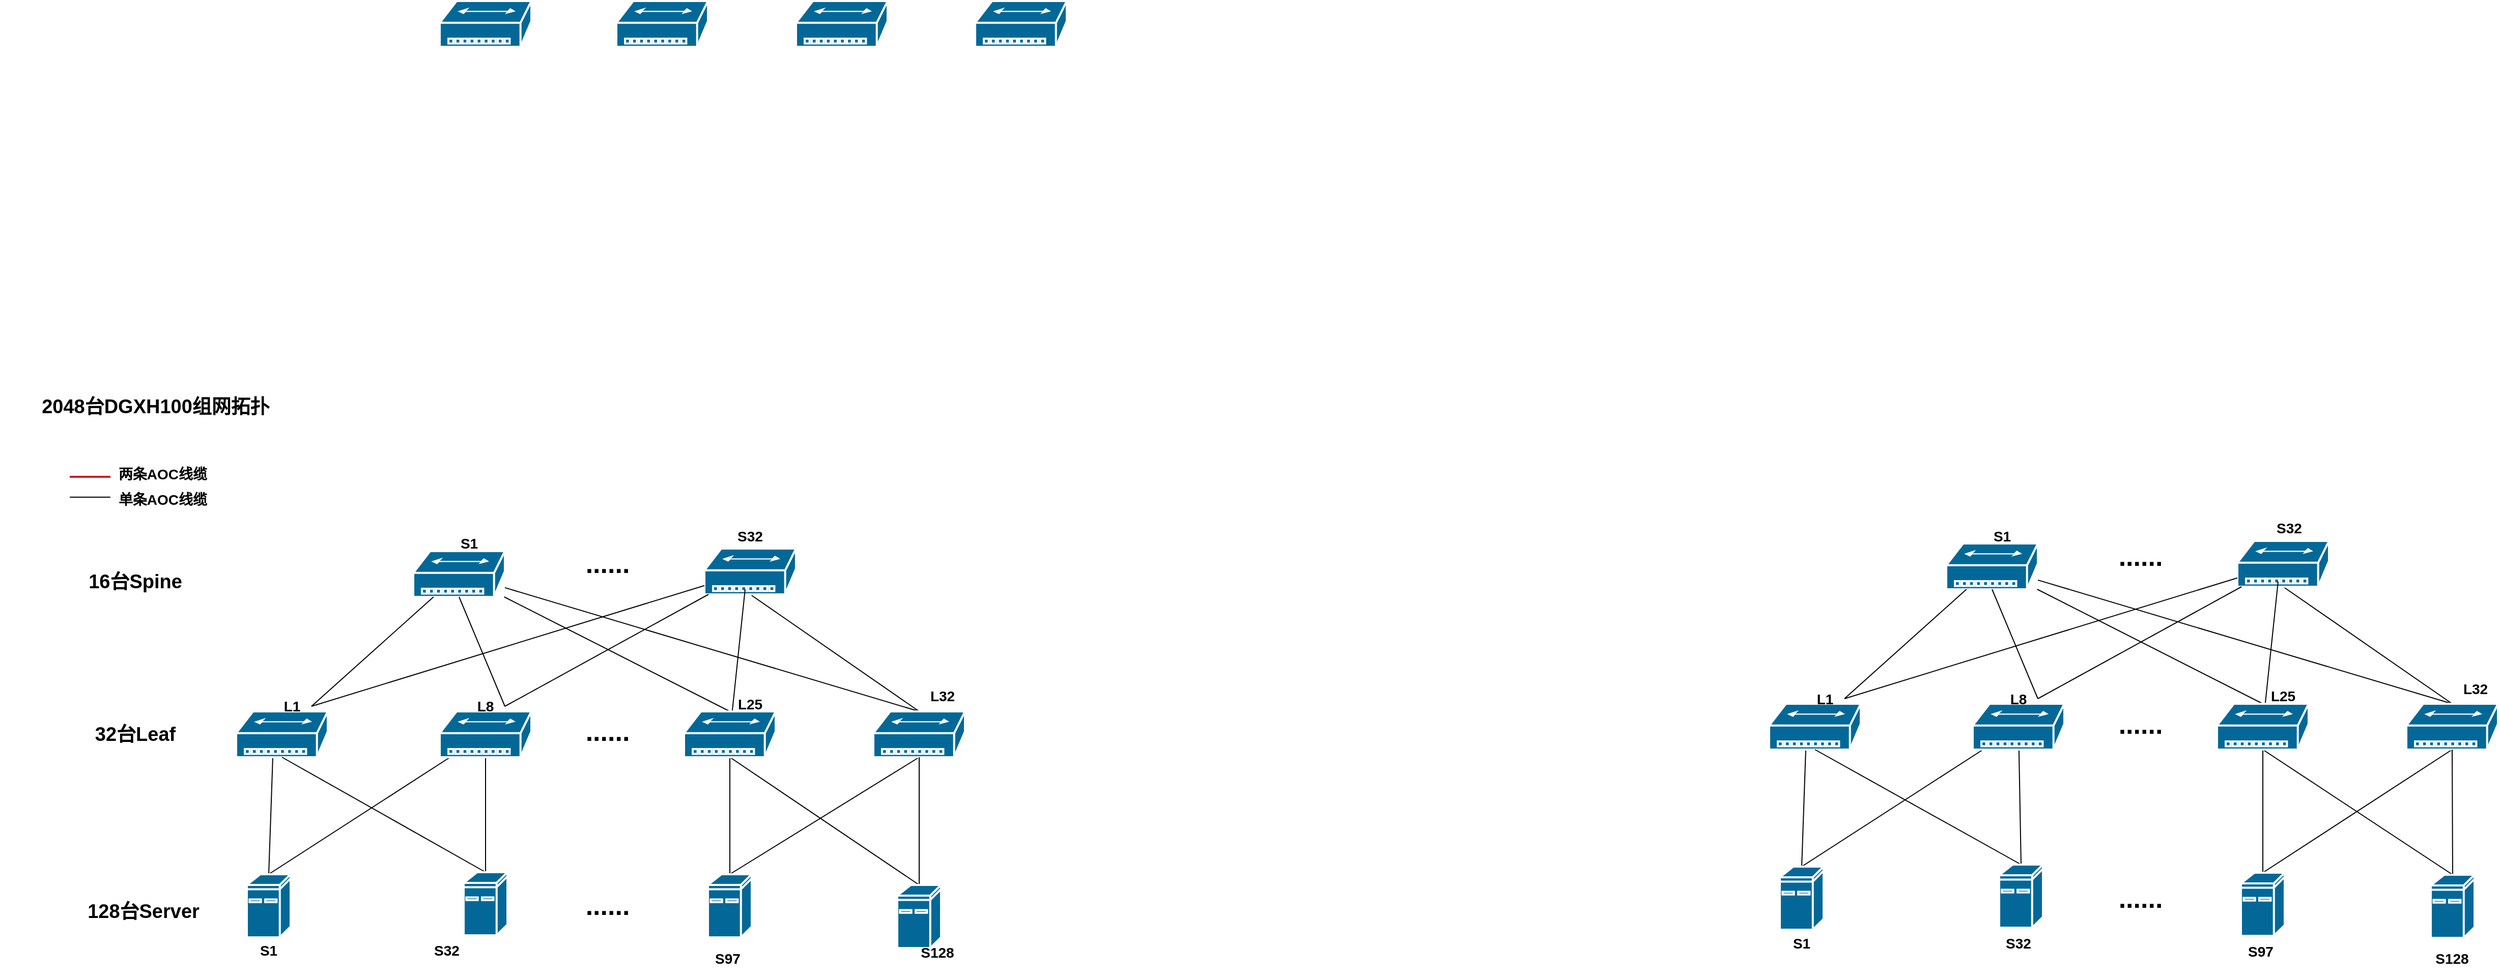 <mxfile version="22.1.5" type="github">
  <diagram name="第 1 页" id="kxl3q1LVBGbVR0zKe9RK">
    <mxGraphModel dx="2562" dy="1076" grid="1" gridSize="10" guides="1" tooltips="1" connect="1" arrows="1" fold="1" page="1" pageScale="1" pageWidth="827" pageHeight="1169" math="0" shadow="0">
      <root>
        <mxCell id="0" />
        <mxCell id="1" parent="0" />
        <mxCell id="BePlzRa0paltiyUEyLwo-1" style="rounded=0;orthogonalLoop=1;jettySize=auto;html=1;exitX=0.5;exitY=0;exitDx=0;exitDy=0;exitPerimeter=0;entryX=1;entryY=1;entryDx=0;entryDy=0;endArrow=none;endFill=0;" parent="1" source="BePlzRa0paltiyUEyLwo-3" edge="1">
          <mxGeometry relative="1" as="geometry">
            <mxPoint x="-460" y="943" as="targetPoint" />
          </mxGeometry>
        </mxCell>
        <mxCell id="BePlzRa0paltiyUEyLwo-2" style="rounded=0;orthogonalLoop=1;jettySize=auto;html=1;exitX=0.5;exitY=0;exitDx=0;exitDy=0;exitPerimeter=0;endArrow=none;endFill=0;" parent="1" source="BePlzRa0paltiyUEyLwo-3" target="BePlzRa0paltiyUEyLwo-20" edge="1">
          <mxGeometry relative="1" as="geometry" />
        </mxCell>
        <mxCell id="BePlzRa0paltiyUEyLwo-3" value="" style="shape=mxgraph.cisco.computers_and_peripherals.ibm_mini_as400;sketch=0;html=1;pointerEvents=1;dashed=0;fillColor=#036897;strokeColor=#ffffff;strokeWidth=2;verticalLabelPosition=bottom;verticalAlign=top;align=center;outlineConnect=0;" parent="1" vertex="1">
          <mxGeometry x="-485.5" y="1058" width="43" height="62" as="geometry" />
        </mxCell>
        <mxCell id="BePlzRa0paltiyUEyLwo-4" value="" style="shape=mxgraph.cisco.hubs_and_gateways.small_hub;sketch=0;html=1;pointerEvents=1;dashed=0;fillColor=#036897;strokeColor=#ffffff;strokeWidth=2;verticalLabelPosition=bottom;verticalAlign=top;align=center;outlineConnect=0;" parent="1" vertex="1">
          <mxGeometry x="-496" y="898" width="90" height="45" as="geometry" />
        </mxCell>
        <mxCell id="BePlzRa0paltiyUEyLwo-5" style="rounded=0;orthogonalLoop=1;jettySize=auto;html=1;exitX=0.5;exitY=0;exitDx=0;exitDy=0;exitPerimeter=0;entryX=0.5;entryY=1;entryDx=0;entryDy=0;entryPerimeter=0;endArrow=none;endFill=0;" parent="1" source="BePlzRa0paltiyUEyLwo-7" target="BePlzRa0paltiyUEyLwo-4" edge="1">
          <mxGeometry relative="1" as="geometry" />
        </mxCell>
        <mxCell id="BePlzRa0paltiyUEyLwo-6" style="rounded=0;orthogonalLoop=1;jettySize=auto;html=1;exitX=0.5;exitY=0;exitDx=0;exitDy=0;exitPerimeter=0;endArrow=none;endFill=0;" parent="1" source="BePlzRa0paltiyUEyLwo-7" target="BePlzRa0paltiyUEyLwo-20" edge="1">
          <mxGeometry relative="1" as="geometry" />
        </mxCell>
        <mxCell id="BePlzRa0paltiyUEyLwo-7" value="" style="shape=mxgraph.cisco.computers_and_peripherals.ibm_mini_as400;sketch=0;html=1;pointerEvents=1;dashed=0;fillColor=#036897;strokeColor=#ffffff;strokeWidth=2;verticalLabelPosition=bottom;verticalAlign=top;align=center;outlineConnect=0;" parent="1" vertex="1">
          <mxGeometry x="-272.5" y="1056" width="43" height="62" as="geometry" />
        </mxCell>
        <mxCell id="BePlzRa0paltiyUEyLwo-8" style="edgeStyle=orthogonalEdgeStyle;rounded=0;orthogonalLoop=1;jettySize=auto;html=1;exitX=0.5;exitY=0;exitDx=0;exitDy=0;exitPerimeter=0;entryX=0.5;entryY=1;entryDx=0;entryDy=0;entryPerimeter=0;endArrow=none;endFill=0;" parent="1" source="BePlzRa0paltiyUEyLwo-10" target="BePlzRa0paltiyUEyLwo-38" edge="1">
          <mxGeometry relative="1" as="geometry" />
        </mxCell>
        <mxCell id="BePlzRa0paltiyUEyLwo-9" style="rounded=0;orthogonalLoop=1;jettySize=auto;html=1;exitX=0.5;exitY=0;exitDx=0;exitDy=0;exitPerimeter=0;entryX=0.5;entryY=1;entryDx=0;entryDy=0;entryPerimeter=0;endArrow=none;endFill=0;" parent="1" source="BePlzRa0paltiyUEyLwo-10" target="BePlzRa0paltiyUEyLwo-14" edge="1">
          <mxGeometry relative="1" as="geometry" />
        </mxCell>
        <mxCell id="BePlzRa0paltiyUEyLwo-10" value="" style="shape=mxgraph.cisco.computers_and_peripherals.ibm_mini_as400;sketch=0;html=1;pointerEvents=1;dashed=0;fillColor=#036897;strokeColor=#ffffff;strokeWidth=2;verticalLabelPosition=bottom;verticalAlign=top;align=center;outlineConnect=0;" parent="1" vertex="1">
          <mxGeometry x="-32.5" y="1058" width="43" height="62" as="geometry" />
        </mxCell>
        <mxCell id="BePlzRa0paltiyUEyLwo-11" value="" style="shape=mxgraph.cisco.hubs_and_gateways.small_hub;sketch=0;html=1;pointerEvents=1;dashed=0;fillColor=#036897;strokeColor=#ffffff;strokeWidth=2;verticalLabelPosition=bottom;verticalAlign=top;align=center;outlineConnect=0;" parent="1" vertex="1">
          <mxGeometry x="-322" y="740.5" width="90" height="45" as="geometry" />
        </mxCell>
        <mxCell id="BePlzRa0paltiyUEyLwo-12" style="rounded=0;orthogonalLoop=1;jettySize=auto;html=1;exitX=0.5;exitY=0;exitDx=0;exitDy=0;exitPerimeter=0;entryX=0.5;entryY=1;entryDx=0;entryDy=0;entryPerimeter=0;endArrow=none;endFill=0;strokeWidth=1;strokeColor=default;" parent="1" source="BePlzRa0paltiyUEyLwo-14" target="BePlzRa0paltiyUEyLwo-15" edge="1">
          <mxGeometry relative="1" as="geometry" />
        </mxCell>
        <mxCell id="BePlzRa0paltiyUEyLwo-13" style="rounded=0;orthogonalLoop=1;jettySize=auto;html=1;exitX=0.5;exitY=0;exitDx=0;exitDy=0;exitPerimeter=0;endArrow=none;strokeColor=default;endFill=0;strokeWidth=1;" parent="1" source="BePlzRa0paltiyUEyLwo-14" target="BePlzRa0paltiyUEyLwo-11" edge="1">
          <mxGeometry relative="1" as="geometry" />
        </mxCell>
        <mxCell id="BePlzRa0paltiyUEyLwo-14" value="" style="shape=mxgraph.cisco.hubs_and_gateways.small_hub;sketch=0;html=1;pointerEvents=1;dashed=0;fillColor=#036897;strokeColor=#ffffff;strokeWidth=2;verticalLabelPosition=bottom;verticalAlign=top;align=center;outlineConnect=0;" parent="1" vertex="1">
          <mxGeometry x="130" y="898" width="90" height="45" as="geometry" />
        </mxCell>
        <mxCell id="BePlzRa0paltiyUEyLwo-15" value="" style="shape=mxgraph.cisco.hubs_and_gateways.small_hub;sketch=0;html=1;pointerEvents=1;dashed=0;fillColor=#036897;strokeColor=#ffffff;strokeWidth=2;verticalLabelPosition=bottom;verticalAlign=top;align=center;outlineConnect=0;" parent="1" vertex="1">
          <mxGeometry x="-36" y="738" width="90" height="45" as="geometry" />
        </mxCell>
        <mxCell id="BePlzRa0paltiyUEyLwo-16" style="rounded=0;orthogonalLoop=1;jettySize=auto;html=1;exitX=0.5;exitY=0;exitDx=0;exitDy=0;exitPerimeter=0;entryX=0.5;entryY=1;entryDx=0;entryDy=0;entryPerimeter=0;endArrow=none;endFill=0;" parent="1" source="BePlzRa0paltiyUEyLwo-18" target="BePlzRa0paltiyUEyLwo-14" edge="1">
          <mxGeometry relative="1" as="geometry" />
        </mxCell>
        <mxCell id="BePlzRa0paltiyUEyLwo-17" style="rounded=0;orthogonalLoop=1;jettySize=auto;html=1;exitX=0.5;exitY=0;exitDx=0;exitDy=0;exitPerimeter=0;entryX=0.5;entryY=1;entryDx=0;entryDy=0;entryPerimeter=0;endArrow=none;endFill=0;" parent="1" source="BePlzRa0paltiyUEyLwo-18" target="BePlzRa0paltiyUEyLwo-38" edge="1">
          <mxGeometry relative="1" as="geometry" />
        </mxCell>
        <mxCell id="BePlzRa0paltiyUEyLwo-18" value="" style="shape=mxgraph.cisco.computers_and_peripherals.ibm_mini_as400;sketch=0;html=1;pointerEvents=1;dashed=0;fillColor=#036897;strokeColor=#ffffff;strokeWidth=2;verticalLabelPosition=bottom;verticalAlign=top;align=center;outlineConnect=0;" parent="1" vertex="1">
          <mxGeometry x="153.5" y="1068.5" width="43" height="62" as="geometry" />
        </mxCell>
        <mxCell id="BePlzRa0paltiyUEyLwo-19" value="&lt;b style=&quot;&quot;&gt;&lt;span style=&quot;font-size: 26px;&quot;&gt;......&lt;/span&gt;&lt;br&gt;&lt;/b&gt;" style="text;strokeColor=none;align=center;fillColor=none;html=1;verticalAlign=middle;whiteSpace=wrap;rounded=0;" parent="1" vertex="1">
          <mxGeometry x="-166" y="1076.5" width="70" height="25" as="geometry" />
        </mxCell>
        <mxCell id="BePlzRa0paltiyUEyLwo-20" value="" style="shape=mxgraph.cisco.hubs_and_gateways.small_hub;sketch=0;html=1;pointerEvents=1;dashed=0;fillColor=#036897;strokeColor=#ffffff;strokeWidth=2;verticalLabelPosition=bottom;verticalAlign=top;align=center;outlineConnect=0;" parent="1" vertex="1">
          <mxGeometry x="-296" y="898" width="90" height="45" as="geometry" />
        </mxCell>
        <mxCell id="BePlzRa0paltiyUEyLwo-21" style="rounded=0;orthogonalLoop=1;jettySize=auto;html=1;exitX=1;exitY=0.5;exitDx=0;exitDy=0;endArrow=none;strokeColor=default;endFill=0;strokeWidth=1;" parent="1" source="BePlzRa0paltiyUEyLwo-23" target="BePlzRa0paltiyUEyLwo-11" edge="1">
          <mxGeometry relative="1" as="geometry" />
        </mxCell>
        <mxCell id="BePlzRa0paltiyUEyLwo-22" style="rounded=0;orthogonalLoop=1;jettySize=auto;html=1;exitX=1;exitY=0.5;exitDx=0;exitDy=0;endArrow=none;strokeColor=default;endFill=0;strokeWidth=1;" parent="1" source="BePlzRa0paltiyUEyLwo-23" target="BePlzRa0paltiyUEyLwo-15" edge="1">
          <mxGeometry relative="1" as="geometry" />
        </mxCell>
        <mxCell id="BePlzRa0paltiyUEyLwo-23" value="&lt;b style=&quot;&quot;&gt;&lt;font style=&quot;font-size: 14px;&quot;&gt;L1&lt;/font&gt;&lt;/b&gt;" style="text;strokeColor=none;align=center;fillColor=none;html=1;verticalAlign=middle;whiteSpace=wrap;rounded=0;" parent="1" vertex="1">
          <mxGeometry x="-460" y="878" width="38" height="30" as="geometry" />
        </mxCell>
        <mxCell id="BePlzRa0paltiyUEyLwo-24" style="rounded=0;orthogonalLoop=1;jettySize=auto;html=1;exitX=1;exitY=0.5;exitDx=0;exitDy=0;entryX=0.5;entryY=1;entryDx=0;entryDy=0;entryPerimeter=0;endArrow=none;strokeColor=default;endFill=0;strokeWidth=1;" parent="1" source="BePlzRa0paltiyUEyLwo-26" target="BePlzRa0paltiyUEyLwo-11" edge="1">
          <mxGeometry relative="1" as="geometry" />
        </mxCell>
        <mxCell id="BePlzRa0paltiyUEyLwo-25" style="rounded=0;orthogonalLoop=1;jettySize=auto;html=1;exitX=1;exitY=0.5;exitDx=0;exitDy=0;endArrow=none;strokeColor=default;endFill=0;strokeWidth=1;" parent="1" source="BePlzRa0paltiyUEyLwo-26" target="BePlzRa0paltiyUEyLwo-15" edge="1">
          <mxGeometry relative="1" as="geometry" />
        </mxCell>
        <mxCell id="BePlzRa0paltiyUEyLwo-26" value="&lt;b style=&quot;&quot;&gt;&lt;font style=&quot;font-size: 14px;&quot;&gt;L8&lt;/font&gt;&lt;/b&gt;" style="text;strokeColor=none;align=center;fillColor=none;html=1;verticalAlign=middle;whiteSpace=wrap;rounded=0;" parent="1" vertex="1">
          <mxGeometry x="-270" y="878" width="38" height="30" as="geometry" />
        </mxCell>
        <mxCell id="BePlzRa0paltiyUEyLwo-27" value="&lt;span style=&quot;font-size: 14px;&quot;&gt;&lt;b&gt;S1&lt;/b&gt;&lt;/span&gt;" style="text;strokeColor=none;align=center;fillColor=none;html=1;verticalAlign=middle;whiteSpace=wrap;rounded=0;" parent="1" vertex="1">
          <mxGeometry x="-286" y="718" width="38" height="30" as="geometry" />
        </mxCell>
        <mxCell id="BePlzRa0paltiyUEyLwo-28" value="&lt;span style=&quot;font-size: 14px;&quot;&gt;&lt;b&gt;S32&lt;/b&gt;&lt;/span&gt;" style="text;strokeColor=none;align=center;fillColor=none;html=1;verticalAlign=middle;whiteSpace=wrap;rounded=0;" parent="1" vertex="1">
          <mxGeometry x="-10" y="710.5" width="38" height="30" as="geometry" />
        </mxCell>
        <mxCell id="BePlzRa0paltiyUEyLwo-29" value="&lt;b style=&quot;&quot;&gt;&lt;font style=&quot;font-size: 14px;&quot;&gt;S1&lt;/font&gt;&lt;/b&gt;" style="text;strokeColor=none;align=center;fillColor=none;html=1;verticalAlign=middle;whiteSpace=wrap;rounded=0;" parent="1" vertex="1">
          <mxGeometry x="-483" y="1118" width="38" height="30" as="geometry" />
        </mxCell>
        <mxCell id="BePlzRa0paltiyUEyLwo-30" value="&lt;b style=&quot;&quot;&gt;&lt;font style=&quot;font-size: 14px;&quot;&gt;S32&lt;/font&gt;&lt;/b&gt;" style="text;strokeColor=none;align=center;fillColor=none;html=1;verticalAlign=middle;whiteSpace=wrap;rounded=0;" parent="1" vertex="1">
          <mxGeometry x="-308" y="1118" width="38" height="30" as="geometry" />
        </mxCell>
        <mxCell id="BePlzRa0paltiyUEyLwo-31" value="&lt;b style=&quot;&quot;&gt;&lt;font style=&quot;font-size: 19px;&quot;&gt;128台Server&lt;/font&gt;&lt;/b&gt;" style="text;strokeColor=none;align=center;fillColor=none;html=1;verticalAlign=middle;whiteSpace=wrap;rounded=0;" parent="1" vertex="1">
          <mxGeometry x="-650" y="1066" width="126" height="58" as="geometry" />
        </mxCell>
        <mxCell id="BePlzRa0paltiyUEyLwo-32" value="&lt;b style=&quot;&quot;&gt;&lt;font style=&quot;font-size: 19px;&quot;&gt;32台Leaf&lt;/font&gt;&lt;/b&gt;" style="text;strokeColor=none;align=center;fillColor=none;html=1;verticalAlign=middle;whiteSpace=wrap;rounded=0;" parent="1" vertex="1">
          <mxGeometry x="-650" y="905.5" width="110" height="30" as="geometry" />
        </mxCell>
        <mxCell id="BePlzRa0paltiyUEyLwo-33" value="&lt;b style=&quot;&quot;&gt;&lt;font style=&quot;font-size: 19px;&quot;&gt;16台Spine&lt;/font&gt;&lt;/b&gt;" style="text;strokeColor=none;align=center;fillColor=none;html=1;verticalAlign=middle;whiteSpace=wrap;rounded=0;" parent="1" vertex="1">
          <mxGeometry x="-645" y="758" width="100" height="25" as="geometry" />
        </mxCell>
        <mxCell id="BePlzRa0paltiyUEyLwo-34" value="&lt;b style=&quot;&quot;&gt;&lt;font style=&quot;font-size: 14px;&quot;&gt;S97&lt;/font&gt;&lt;/b&gt;" style="text;strokeColor=none;align=center;fillColor=none;html=1;verticalAlign=middle;whiteSpace=wrap;rounded=0;" parent="1" vertex="1">
          <mxGeometry x="-32.5" y="1126" width="38" height="30" as="geometry" />
        </mxCell>
        <mxCell id="BePlzRa0paltiyUEyLwo-35" value="&lt;b style=&quot;&quot;&gt;&lt;font style=&quot;font-size: 14px;&quot;&gt;S128&lt;/font&gt;&lt;/b&gt;" style="text;strokeColor=none;align=center;fillColor=none;html=1;verticalAlign=middle;whiteSpace=wrap;rounded=0;" parent="1" vertex="1">
          <mxGeometry x="174" y="1120" width="38" height="30" as="geometry" />
        </mxCell>
        <mxCell id="BePlzRa0paltiyUEyLwo-36" style="rounded=0;orthogonalLoop=1;jettySize=auto;html=1;endArrow=none;strokeColor=default;endFill=0;strokeWidth=1;" parent="1" source="BePlzRa0paltiyUEyLwo-38" edge="1">
          <mxGeometry relative="1" as="geometry">
            <mxPoint x="4" y="778" as="targetPoint" />
          </mxGeometry>
        </mxCell>
        <mxCell id="BePlzRa0paltiyUEyLwo-37" style="rounded=0;orthogonalLoop=1;jettySize=auto;html=1;exitX=0.5;exitY=0;exitDx=0;exitDy=0;exitPerimeter=0;endArrow=none;strokeColor=default;endFill=0;strokeWidth=1;" parent="1" source="BePlzRa0paltiyUEyLwo-38" target="BePlzRa0paltiyUEyLwo-11" edge="1">
          <mxGeometry relative="1" as="geometry" />
        </mxCell>
        <mxCell id="BePlzRa0paltiyUEyLwo-38" value="" style="shape=mxgraph.cisco.hubs_and_gateways.small_hub;sketch=0;html=1;pointerEvents=1;dashed=0;fillColor=#036897;strokeColor=#ffffff;strokeWidth=2;verticalLabelPosition=bottom;verticalAlign=top;align=center;outlineConnect=0;" parent="1" vertex="1">
          <mxGeometry x="-56" y="898" width="90" height="45" as="geometry" />
        </mxCell>
        <mxCell id="BePlzRa0paltiyUEyLwo-39" value="&lt;b style=&quot;&quot;&gt;&lt;font style=&quot;font-size: 14px;&quot;&gt;L32&lt;/font&gt;&lt;/b&gt;" style="text;strokeColor=none;align=center;fillColor=none;html=1;verticalAlign=middle;whiteSpace=wrap;rounded=0;" parent="1" vertex="1">
          <mxGeometry x="179" y="868" width="38" height="30" as="geometry" />
        </mxCell>
        <mxCell id="BePlzRa0paltiyUEyLwo-40" value="&lt;b style=&quot;&quot;&gt;&lt;font style=&quot;font-size: 14px;&quot;&gt;L25&lt;/font&gt;&lt;/b&gt;" style="text;strokeColor=none;align=center;fillColor=none;html=1;verticalAlign=middle;whiteSpace=wrap;rounded=0;" parent="1" vertex="1">
          <mxGeometry x="-10" y="875.5" width="38" height="30" as="geometry" />
        </mxCell>
        <mxCell id="BePlzRa0paltiyUEyLwo-41" value="&lt;b style=&quot;&quot;&gt;&lt;span style=&quot;font-size: 26px;&quot;&gt;......&lt;/span&gt;&lt;br&gt;&lt;/b&gt;" style="text;strokeColor=none;align=center;fillColor=none;html=1;verticalAlign=middle;whiteSpace=wrap;rounded=0;" parent="1" vertex="1">
          <mxGeometry x="-166" y="905.5" width="70" height="25" as="geometry" />
        </mxCell>
        <mxCell id="BePlzRa0paltiyUEyLwo-42" value="&lt;b style=&quot;&quot;&gt;&lt;span style=&quot;font-size: 26px;&quot;&gt;......&lt;/span&gt;&lt;br&gt;&lt;/b&gt;" style="text;strokeColor=none;align=center;fillColor=none;html=1;verticalAlign=middle;whiteSpace=wrap;rounded=0;" parent="1" vertex="1">
          <mxGeometry x="-166" y="740.5" width="70" height="25" as="geometry" />
        </mxCell>
        <mxCell id="BePlzRa0paltiyUEyLwo-43" value="&lt;b style=&quot;&quot;&gt;&lt;font style=&quot;font-size: 19px;&quot;&gt;2048台DGXH100组网拓扑&lt;/font&gt;&lt;/b&gt;" style="text;strokeColor=none;align=center;fillColor=none;html=1;verticalAlign=middle;whiteSpace=wrap;rounded=0;" parent="1" vertex="1">
          <mxGeometry x="-728" y="570" width="306" height="58" as="geometry" />
        </mxCell>
        <mxCell id="BePlzRa0paltiyUEyLwo-44" style="rounded=1;orthogonalLoop=1;jettySize=auto;html=1;endArrow=none;endFill=0;strokeWidth=2;strokeColor=#d01b1b;" parent="1" edge="1">
          <mxGeometry relative="1" as="geometry">
            <mxPoint x="-619.5" y="667.5" as="sourcePoint" />
            <mxPoint x="-659.5" y="667.5" as="targetPoint" />
          </mxGeometry>
        </mxCell>
        <mxCell id="BePlzRa0paltiyUEyLwo-45" style="rounded=0;orthogonalLoop=1;jettySize=auto;html=1;endArrow=none;endFill=0;" parent="1" edge="1">
          <mxGeometry relative="1" as="geometry">
            <mxPoint x="-619.5" y="687.5" as="sourcePoint" />
            <mxPoint x="-659.5" y="687.5" as="targetPoint" />
          </mxGeometry>
        </mxCell>
        <mxCell id="BePlzRa0paltiyUEyLwo-46" value="&lt;b style=&quot;&quot;&gt;&lt;font style=&quot;font-size: 14px;&quot;&gt;两条AOC线缆&lt;/font&gt;&lt;/b&gt;" style="text;strokeColor=none;align=center;fillColor=none;html=1;verticalAlign=middle;whiteSpace=wrap;rounded=0;" parent="1" vertex="1">
          <mxGeometry x="-617.5" y="650" width="98" height="30" as="geometry" />
        </mxCell>
        <mxCell id="BePlzRa0paltiyUEyLwo-47" value="&lt;b style=&quot;&quot;&gt;&lt;font style=&quot;font-size: 14px;&quot;&gt;单条AOC线缆&lt;/font&gt;&lt;/b&gt;" style="text;strokeColor=none;align=center;fillColor=none;html=1;verticalAlign=middle;whiteSpace=wrap;rounded=0;" parent="1" vertex="1">
          <mxGeometry x="-622.5" y="675" width="108" height="30" as="geometry" />
        </mxCell>
        <mxCell id="BePlzRa0paltiyUEyLwo-48" style="rounded=0;orthogonalLoop=1;jettySize=auto;html=1;exitX=0.5;exitY=0;exitDx=0;exitDy=0;exitPerimeter=0;entryX=1;entryY=1;entryDx=0;entryDy=0;endArrow=none;endFill=0;" parent="1" source="BePlzRa0paltiyUEyLwo-50" edge="1">
          <mxGeometry relative="1" as="geometry">
            <mxPoint x="1046" y="935.5" as="targetPoint" />
          </mxGeometry>
        </mxCell>
        <mxCell id="BePlzRa0paltiyUEyLwo-49" style="rounded=0;orthogonalLoop=1;jettySize=auto;html=1;exitX=0.5;exitY=0;exitDx=0;exitDy=0;exitPerimeter=0;endArrow=none;endFill=0;" parent="1" source="BePlzRa0paltiyUEyLwo-50" target="BePlzRa0paltiyUEyLwo-67" edge="1">
          <mxGeometry relative="1" as="geometry" />
        </mxCell>
        <mxCell id="BePlzRa0paltiyUEyLwo-50" value="" style="shape=mxgraph.cisco.computers_and_peripherals.ibm_mini_as400;sketch=0;html=1;pointerEvents=1;dashed=0;fillColor=#036897;strokeColor=#ffffff;strokeWidth=2;verticalLabelPosition=bottom;verticalAlign=top;align=center;outlineConnect=0;" parent="1" vertex="1">
          <mxGeometry x="1020.5" y="1050.5" width="43" height="62" as="geometry" />
        </mxCell>
        <mxCell id="BePlzRa0paltiyUEyLwo-51" value="" style="shape=mxgraph.cisco.hubs_and_gateways.small_hub;sketch=0;html=1;pointerEvents=1;dashed=0;fillColor=#036897;strokeColor=#ffffff;strokeWidth=2;verticalLabelPosition=bottom;verticalAlign=top;align=center;outlineConnect=0;" parent="1" vertex="1">
          <mxGeometry x="1010" y="890.5" width="90" height="45" as="geometry" />
        </mxCell>
        <mxCell id="BePlzRa0paltiyUEyLwo-52" style="rounded=0;orthogonalLoop=1;jettySize=auto;html=1;exitX=0.5;exitY=0;exitDx=0;exitDy=0;exitPerimeter=0;entryX=0.5;entryY=1;entryDx=0;entryDy=0;entryPerimeter=0;endArrow=none;endFill=0;" parent="1" source="BePlzRa0paltiyUEyLwo-54" target="BePlzRa0paltiyUEyLwo-51" edge="1">
          <mxGeometry relative="1" as="geometry" />
        </mxCell>
        <mxCell id="BePlzRa0paltiyUEyLwo-53" style="rounded=0;orthogonalLoop=1;jettySize=auto;html=1;exitX=0.5;exitY=0;exitDx=0;exitDy=0;exitPerimeter=0;endArrow=none;endFill=0;" parent="1" source="BePlzRa0paltiyUEyLwo-54" target="BePlzRa0paltiyUEyLwo-67" edge="1">
          <mxGeometry relative="1" as="geometry" />
        </mxCell>
        <mxCell id="BePlzRa0paltiyUEyLwo-54" value="" style="shape=mxgraph.cisco.computers_and_peripherals.ibm_mini_as400;sketch=0;html=1;pointerEvents=1;dashed=0;fillColor=#036897;strokeColor=#ffffff;strokeWidth=2;verticalLabelPosition=bottom;verticalAlign=top;align=center;outlineConnect=0;" parent="1" vertex="1">
          <mxGeometry x="1236" y="1048.5" width="43" height="62" as="geometry" />
        </mxCell>
        <mxCell id="BePlzRa0paltiyUEyLwo-55" style="edgeStyle=orthogonalEdgeStyle;rounded=0;orthogonalLoop=1;jettySize=auto;html=1;exitX=0.5;exitY=0;exitDx=0;exitDy=0;exitPerimeter=0;entryX=0.5;entryY=1;entryDx=0;entryDy=0;entryPerimeter=0;endArrow=none;endFill=0;" parent="1" source="BePlzRa0paltiyUEyLwo-57" target="BePlzRa0paltiyUEyLwo-81" edge="1">
          <mxGeometry relative="1" as="geometry" />
        </mxCell>
        <mxCell id="BePlzRa0paltiyUEyLwo-56" style="rounded=0;orthogonalLoop=1;jettySize=auto;html=1;exitX=0.5;exitY=0;exitDx=0;exitDy=0;exitPerimeter=0;entryX=0.5;entryY=1;entryDx=0;entryDy=0;entryPerimeter=0;endArrow=none;endFill=0;" parent="1" source="BePlzRa0paltiyUEyLwo-57" target="BePlzRa0paltiyUEyLwo-61" edge="1">
          <mxGeometry relative="1" as="geometry" />
        </mxCell>
        <mxCell id="BePlzRa0paltiyUEyLwo-57" value="" style="shape=mxgraph.cisco.computers_and_peripherals.ibm_mini_as400;sketch=0;html=1;pointerEvents=1;dashed=0;fillColor=#036897;strokeColor=#ffffff;strokeWidth=2;verticalLabelPosition=bottom;verticalAlign=top;align=center;outlineConnect=0;" parent="1" vertex="1">
          <mxGeometry x="1473.5" y="1056.5" width="43" height="62" as="geometry" />
        </mxCell>
        <mxCell id="BePlzRa0paltiyUEyLwo-58" value="" style="shape=mxgraph.cisco.hubs_and_gateways.small_hub;sketch=0;html=1;pointerEvents=1;dashed=0;fillColor=#036897;strokeColor=#ffffff;strokeWidth=2;verticalLabelPosition=bottom;verticalAlign=top;align=center;outlineConnect=0;" parent="1" vertex="1">
          <mxGeometry x="1184" y="733" width="90" height="45" as="geometry" />
        </mxCell>
        <mxCell id="BePlzRa0paltiyUEyLwo-59" style="rounded=0;orthogonalLoop=1;jettySize=auto;html=1;exitX=0.5;exitY=0;exitDx=0;exitDy=0;exitPerimeter=0;entryX=0.5;entryY=1;entryDx=0;entryDy=0;entryPerimeter=0;endArrow=none;endFill=0;strokeWidth=1;strokeColor=default;" parent="1" source="BePlzRa0paltiyUEyLwo-61" target="BePlzRa0paltiyUEyLwo-62" edge="1">
          <mxGeometry relative="1" as="geometry" />
        </mxCell>
        <mxCell id="BePlzRa0paltiyUEyLwo-60" style="rounded=0;orthogonalLoop=1;jettySize=auto;html=1;exitX=0.5;exitY=0;exitDx=0;exitDy=0;exitPerimeter=0;endArrow=none;strokeColor=default;endFill=0;strokeWidth=1;" parent="1" source="BePlzRa0paltiyUEyLwo-61" target="BePlzRa0paltiyUEyLwo-58" edge="1">
          <mxGeometry relative="1" as="geometry" />
        </mxCell>
        <mxCell id="BePlzRa0paltiyUEyLwo-61" value="" style="shape=mxgraph.cisco.hubs_and_gateways.small_hub;sketch=0;html=1;pointerEvents=1;dashed=0;fillColor=#036897;strokeColor=#ffffff;strokeWidth=2;verticalLabelPosition=bottom;verticalAlign=top;align=center;outlineConnect=0;" parent="1" vertex="1">
          <mxGeometry x="1636" y="890.5" width="90" height="45" as="geometry" />
        </mxCell>
        <mxCell id="BePlzRa0paltiyUEyLwo-62" value="" style="shape=mxgraph.cisco.hubs_and_gateways.small_hub;sketch=0;html=1;pointerEvents=1;dashed=0;fillColor=#036897;strokeColor=#ffffff;strokeWidth=2;verticalLabelPosition=bottom;verticalAlign=top;align=center;outlineConnect=0;" parent="1" vertex="1">
          <mxGeometry x="1470" y="730.5" width="90" height="45" as="geometry" />
        </mxCell>
        <mxCell id="BePlzRa0paltiyUEyLwo-63" style="rounded=0;orthogonalLoop=1;jettySize=auto;html=1;exitX=0.5;exitY=0;exitDx=0;exitDy=0;exitPerimeter=0;entryX=0.5;entryY=1;entryDx=0;entryDy=0;entryPerimeter=0;endArrow=none;endFill=0;" parent="1" source="BePlzRa0paltiyUEyLwo-65" target="BePlzRa0paltiyUEyLwo-61" edge="1">
          <mxGeometry relative="1" as="geometry" />
        </mxCell>
        <mxCell id="BePlzRa0paltiyUEyLwo-64" style="rounded=0;orthogonalLoop=1;jettySize=auto;html=1;exitX=0.5;exitY=0;exitDx=0;exitDy=0;exitPerimeter=0;entryX=0.5;entryY=1;entryDx=0;entryDy=0;entryPerimeter=0;endArrow=none;endFill=0;" parent="1" source="BePlzRa0paltiyUEyLwo-65" target="BePlzRa0paltiyUEyLwo-81" edge="1">
          <mxGeometry relative="1" as="geometry" />
        </mxCell>
        <mxCell id="BePlzRa0paltiyUEyLwo-65" value="" style="shape=mxgraph.cisco.computers_and_peripherals.ibm_mini_as400;sketch=0;html=1;pointerEvents=1;dashed=0;fillColor=#036897;strokeColor=#ffffff;strokeWidth=2;verticalLabelPosition=bottom;verticalAlign=top;align=center;outlineConnect=0;" parent="1" vertex="1">
          <mxGeometry x="1660" y="1058.5" width="43" height="62" as="geometry" />
        </mxCell>
        <mxCell id="BePlzRa0paltiyUEyLwo-66" value="&lt;b style=&quot;&quot;&gt;&lt;span style=&quot;font-size: 26px;&quot;&gt;......&lt;/span&gt;&lt;br&gt;&lt;/b&gt;" style="text;strokeColor=none;align=center;fillColor=none;html=1;verticalAlign=middle;whiteSpace=wrap;rounded=0;" parent="1" vertex="1">
          <mxGeometry x="1340" y="1069" width="70" height="25" as="geometry" />
        </mxCell>
        <mxCell id="BePlzRa0paltiyUEyLwo-67" value="" style="shape=mxgraph.cisco.hubs_and_gateways.small_hub;sketch=0;html=1;pointerEvents=1;dashed=0;fillColor=#036897;strokeColor=#ffffff;strokeWidth=2;verticalLabelPosition=bottom;verticalAlign=top;align=center;outlineConnect=0;" parent="1" vertex="1">
          <mxGeometry x="1210" y="890.5" width="90" height="45" as="geometry" />
        </mxCell>
        <mxCell id="BePlzRa0paltiyUEyLwo-68" style="rounded=0;orthogonalLoop=1;jettySize=auto;html=1;exitX=1;exitY=0.5;exitDx=0;exitDy=0;endArrow=none;strokeColor=default;endFill=0;strokeWidth=1;" parent="1" source="BePlzRa0paltiyUEyLwo-70" target="BePlzRa0paltiyUEyLwo-58" edge="1">
          <mxGeometry relative="1" as="geometry" />
        </mxCell>
        <mxCell id="BePlzRa0paltiyUEyLwo-69" style="rounded=0;orthogonalLoop=1;jettySize=auto;html=1;exitX=1;exitY=0.5;exitDx=0;exitDy=0;endArrow=none;strokeColor=default;endFill=0;strokeWidth=1;" parent="1" source="BePlzRa0paltiyUEyLwo-70" target="BePlzRa0paltiyUEyLwo-62" edge="1">
          <mxGeometry relative="1" as="geometry" />
        </mxCell>
        <mxCell id="BePlzRa0paltiyUEyLwo-70" value="&lt;b style=&quot;&quot;&gt;&lt;font style=&quot;font-size: 14px;&quot;&gt;L1&lt;/font&gt;&lt;/b&gt;" style="text;strokeColor=none;align=center;fillColor=none;html=1;verticalAlign=middle;whiteSpace=wrap;rounded=0;" parent="1" vertex="1">
          <mxGeometry x="1046" y="870.5" width="38" height="30" as="geometry" />
        </mxCell>
        <mxCell id="BePlzRa0paltiyUEyLwo-71" style="rounded=0;orthogonalLoop=1;jettySize=auto;html=1;exitX=1;exitY=0.5;exitDx=0;exitDy=0;entryX=0.5;entryY=1;entryDx=0;entryDy=0;entryPerimeter=0;endArrow=none;strokeColor=default;endFill=0;strokeWidth=1;" parent="1" source="BePlzRa0paltiyUEyLwo-73" target="BePlzRa0paltiyUEyLwo-58" edge="1">
          <mxGeometry relative="1" as="geometry" />
        </mxCell>
        <mxCell id="BePlzRa0paltiyUEyLwo-72" style="rounded=0;orthogonalLoop=1;jettySize=auto;html=1;exitX=1;exitY=0.5;exitDx=0;exitDy=0;endArrow=none;strokeColor=default;endFill=0;strokeWidth=1;" parent="1" source="BePlzRa0paltiyUEyLwo-73" target="BePlzRa0paltiyUEyLwo-62" edge="1">
          <mxGeometry relative="1" as="geometry" />
        </mxCell>
        <mxCell id="BePlzRa0paltiyUEyLwo-73" value="&lt;b style=&quot;&quot;&gt;&lt;font style=&quot;font-size: 14px;&quot;&gt;L8&lt;/font&gt;&lt;/b&gt;" style="text;strokeColor=none;align=center;fillColor=none;html=1;verticalAlign=middle;whiteSpace=wrap;rounded=0;" parent="1" vertex="1">
          <mxGeometry x="1236" y="870.5" width="38" height="30" as="geometry" />
        </mxCell>
        <mxCell id="BePlzRa0paltiyUEyLwo-74" value="&lt;span style=&quot;font-size: 14px;&quot;&gt;&lt;b&gt;S1&lt;/b&gt;&lt;/span&gt;" style="text;strokeColor=none;align=center;fillColor=none;html=1;verticalAlign=middle;whiteSpace=wrap;rounded=0;" parent="1" vertex="1">
          <mxGeometry x="1220" y="710.5" width="38" height="30" as="geometry" />
        </mxCell>
        <mxCell id="BePlzRa0paltiyUEyLwo-75" value="&lt;b style=&quot;&quot;&gt;&lt;font style=&quot;font-size: 14px;&quot;&gt;S1&lt;/font&gt;&lt;/b&gt;" style="text;strokeColor=none;align=center;fillColor=none;html=1;verticalAlign=middle;whiteSpace=wrap;rounded=0;" parent="1" vertex="1">
          <mxGeometry x="1023" y="1110.5" width="38" height="30" as="geometry" />
        </mxCell>
        <mxCell id="BePlzRa0paltiyUEyLwo-76" value="&lt;b style=&quot;&quot;&gt;&lt;font style=&quot;font-size: 14px;&quot;&gt;S32&lt;/font&gt;&lt;/b&gt;" style="text;strokeColor=none;align=center;fillColor=none;html=1;verticalAlign=middle;whiteSpace=wrap;rounded=0;" parent="1" vertex="1">
          <mxGeometry x="1236" y="1110.5" width="38" height="30" as="geometry" />
        </mxCell>
        <mxCell id="BePlzRa0paltiyUEyLwo-77" value="&lt;b style=&quot;&quot;&gt;&lt;font style=&quot;font-size: 14px;&quot;&gt;S97&lt;/font&gt;&lt;/b&gt;" style="text;strokeColor=none;align=center;fillColor=none;html=1;verticalAlign=middle;whiteSpace=wrap;rounded=0;" parent="1" vertex="1">
          <mxGeometry x="1473.5" y="1118.5" width="38" height="30" as="geometry" />
        </mxCell>
        <mxCell id="BePlzRa0paltiyUEyLwo-78" value="&lt;b style=&quot;&quot;&gt;&lt;font style=&quot;font-size: 14px;&quot;&gt;S128&lt;/font&gt;&lt;/b&gt;" style="text;strokeColor=none;align=center;fillColor=none;html=1;verticalAlign=middle;whiteSpace=wrap;rounded=0;" parent="1" vertex="1">
          <mxGeometry x="1662" y="1126" width="38" height="30" as="geometry" />
        </mxCell>
        <mxCell id="BePlzRa0paltiyUEyLwo-79" style="rounded=0;orthogonalLoop=1;jettySize=auto;html=1;endArrow=none;strokeColor=default;endFill=0;strokeWidth=1;" parent="1" source="BePlzRa0paltiyUEyLwo-81" edge="1">
          <mxGeometry relative="1" as="geometry">
            <mxPoint x="1510" y="770.5" as="targetPoint" />
          </mxGeometry>
        </mxCell>
        <mxCell id="BePlzRa0paltiyUEyLwo-80" style="rounded=0;orthogonalLoop=1;jettySize=auto;html=1;exitX=0.5;exitY=0;exitDx=0;exitDy=0;exitPerimeter=0;endArrow=none;strokeColor=default;endFill=0;strokeWidth=1;" parent="1" source="BePlzRa0paltiyUEyLwo-81" target="BePlzRa0paltiyUEyLwo-58" edge="1">
          <mxGeometry relative="1" as="geometry" />
        </mxCell>
        <mxCell id="BePlzRa0paltiyUEyLwo-81" value="" style="shape=mxgraph.cisco.hubs_and_gateways.small_hub;sketch=0;html=1;pointerEvents=1;dashed=0;fillColor=#036897;strokeColor=#ffffff;strokeWidth=2;verticalLabelPosition=bottom;verticalAlign=top;align=center;outlineConnect=0;" parent="1" vertex="1">
          <mxGeometry x="1450" y="890.5" width="90" height="45" as="geometry" />
        </mxCell>
        <mxCell id="BePlzRa0paltiyUEyLwo-82" value="&lt;b style=&quot;&quot;&gt;&lt;font style=&quot;font-size: 14px;&quot;&gt;L32&lt;/font&gt;&lt;/b&gt;" style="text;strokeColor=none;align=center;fillColor=none;html=1;verticalAlign=middle;whiteSpace=wrap;rounded=0;" parent="1" vertex="1">
          <mxGeometry x="1685" y="860.5" width="38" height="30" as="geometry" />
        </mxCell>
        <mxCell id="BePlzRa0paltiyUEyLwo-83" value="&lt;b style=&quot;&quot;&gt;&lt;font style=&quot;font-size: 14px;&quot;&gt;L25&lt;/font&gt;&lt;/b&gt;" style="text;strokeColor=none;align=center;fillColor=none;html=1;verticalAlign=middle;whiteSpace=wrap;rounded=0;" parent="1" vertex="1">
          <mxGeometry x="1496" y="868" width="38" height="30" as="geometry" />
        </mxCell>
        <mxCell id="BePlzRa0paltiyUEyLwo-84" value="&lt;b style=&quot;&quot;&gt;&lt;span style=&quot;font-size: 26px;&quot;&gt;......&lt;/span&gt;&lt;br&gt;&lt;/b&gt;" style="text;strokeColor=none;align=center;fillColor=none;html=1;verticalAlign=middle;whiteSpace=wrap;rounded=0;" parent="1" vertex="1">
          <mxGeometry x="1340" y="898" width="70" height="25" as="geometry" />
        </mxCell>
        <mxCell id="BePlzRa0paltiyUEyLwo-85" value="&lt;b style=&quot;&quot;&gt;&lt;span style=&quot;font-size: 26px;&quot;&gt;......&lt;/span&gt;&lt;br&gt;&lt;/b&gt;" style="text;strokeColor=none;align=center;fillColor=none;html=1;verticalAlign=middle;whiteSpace=wrap;rounded=0;" parent="1" vertex="1">
          <mxGeometry x="1340" y="733" width="70" height="25" as="geometry" />
        </mxCell>
        <mxCell id="BePlzRa0paltiyUEyLwo-86" value="" style="shape=mxgraph.cisco.hubs_and_gateways.small_hub;sketch=0;html=1;pointerEvents=1;dashed=0;fillColor=#036897;strokeColor=#ffffff;strokeWidth=2;verticalLabelPosition=bottom;verticalAlign=top;align=center;outlineConnect=0;" parent="1" vertex="1">
          <mxGeometry x="-296" y="200" width="90" height="45" as="geometry" />
        </mxCell>
        <mxCell id="BePlzRa0paltiyUEyLwo-87" value="" style="shape=mxgraph.cisco.hubs_and_gateways.small_hub;sketch=0;html=1;pointerEvents=1;dashed=0;fillColor=#036897;strokeColor=#ffffff;strokeWidth=2;verticalLabelPosition=bottom;verticalAlign=top;align=center;outlineConnect=0;" parent="1" vertex="1">
          <mxGeometry x="-122.5" y="200" width="90" height="45" as="geometry" />
        </mxCell>
        <mxCell id="BePlzRa0paltiyUEyLwo-88" value="" style="shape=mxgraph.cisco.hubs_and_gateways.small_hub;sketch=0;html=1;pointerEvents=1;dashed=0;fillColor=#036897;strokeColor=#ffffff;strokeWidth=2;verticalLabelPosition=bottom;verticalAlign=top;align=center;outlineConnect=0;" parent="1" vertex="1">
          <mxGeometry x="54" y="200" width="90" height="45" as="geometry" />
        </mxCell>
        <mxCell id="BePlzRa0paltiyUEyLwo-89" value="" style="shape=mxgraph.cisco.hubs_and_gateways.small_hub;sketch=0;html=1;pointerEvents=1;dashed=0;fillColor=#036897;strokeColor=#ffffff;strokeWidth=2;verticalLabelPosition=bottom;verticalAlign=top;align=center;outlineConnect=0;" parent="1" vertex="1">
          <mxGeometry x="230" y="200" width="90" height="45" as="geometry" />
        </mxCell>
        <mxCell id="zf4tncxs5-9MYtV9qNDG-2" value="&lt;span style=&quot;font-size: 14px;&quot;&gt;&lt;b&gt;S32&lt;/b&gt;&lt;/span&gt;" style="text;strokeColor=none;align=center;fillColor=none;html=1;verticalAlign=middle;whiteSpace=wrap;rounded=0;" vertex="1" parent="1">
          <mxGeometry x="1502" y="703" width="38" height="30" as="geometry" />
        </mxCell>
      </root>
    </mxGraphModel>
  </diagram>
</mxfile>
